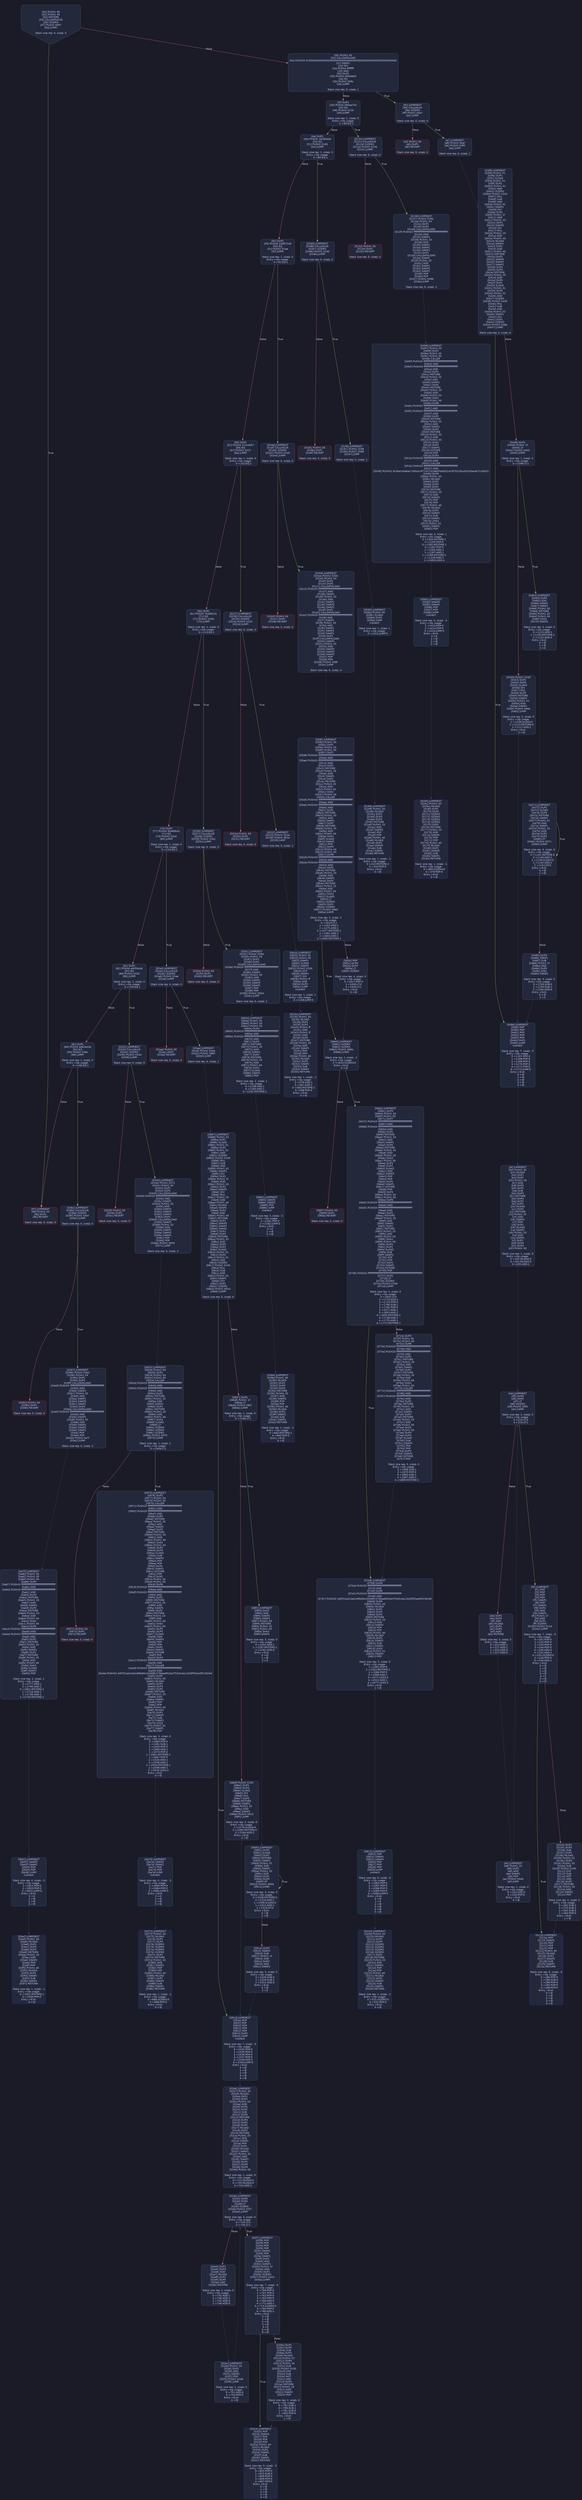 digraph G {
    node [shape=box, style="filled, rounded", color="#565f89", fontcolor="#c0caf5", fontname="Helvetica", fillcolor="#24283b"];
    edge [color="#414868", fontcolor="#c0caf5", fontname="Helvetica"];
    bgcolor="#1a1b26";
    0 [ label = "[00] PUSH1 60
[02] PUSH1 40
[04] MSTORE
[05] CALLDATASIZE
[06] ISZERO
[07] PUSH2 0097
[0a] JUMPI

Stack size req: 0, sizeΔ: 0
" shape = invhouse]
    1 [ label = "[0b] PUSH1 00
[0d] CALLDATALOAD
[0e] PUSH29 0100000000000000000000000000000000000000000000000000000000
[2c] SWAP1
[2d] DIV
[2e] PUSH4 ffffffff
[33] AND
[34] DUP1
[35] PUSH4 06fdde03
[3a] EQ
[3b] PUSH2 009c
[3e] JUMPI

Stack size req: 0, sizeΔ: 1
"]
    2 [ label = "[3f] DUP1
[40] PUSH4 095ea7b3
[45] EQ
[46] PUSH2 012b
[49] JUMPI

Stack size req: 1, sizeΔ: 0
Entry->Op usage:
	0->69:EQ:1
"]
    3 [ label = "[4a] DUP1
[4b] PUSH4 18160ddd
[50] EQ
[51] PUSH2 0185
[54] JUMPI

Stack size req: 1, sizeΔ: 0
Entry->Op usage:
	0->80:EQ:1
"]
    4 [ label = "[55] DUP1
[56] PUSH4 23b872dd
[5b] EQ
[5c] PUSH2 01ae
[5f] JUMPI

Stack size req: 1, sizeΔ: 0
Entry->Op usage:
	0->91:EQ:1
"]
    5 [ label = "[60] DUP1
[61] PUSH4 313ce567
[66] EQ
[67] PUSH2 0227
[6a] JUMPI

Stack size req: 1, sizeΔ: 0
Entry->Op usage:
	0->102:EQ:1
"]
    6 [ label = "[6b] DUP1
[6c] PUSH4 70a08231
[71] EQ
[72] PUSH2 0256
[75] JUMPI

Stack size req: 1, sizeΔ: 0
Entry->Op usage:
	0->113:EQ:1
"]
    7 [ label = "[76] DUP1
[77] PUSH4 95d89b41
[7c] EQ
[7d] PUSH2 02a3
[80] JUMPI

Stack size req: 1, sizeΔ: 0
Entry->Op usage:
	0->124:EQ:1
"]
    8 [ label = "[81] DUP1
[82] PUSH4 a9059cbb
[87] EQ
[88] PUSH2 0332
[8b] JUMPI

Stack size req: 1, sizeΔ: 0
Entry->Op usage:
	0->135:EQ:1
"]
    9 [ label = "[8c] DUP1
[8d] PUSH4 dd62ed3e
[92] EQ
[93] PUSH2 038c
[96] JUMPI

Stack size req: 1, sizeΔ: 0
Entry->Op usage:
	0->146:EQ:1
"]
    10 [ label = "[97] JUMPDEST
[98] PUSH1 00
[9a] DUP1
[9b] REVERT

Stack size req: 0, sizeΔ: 0
" color = "red"]
    11 [ label = "[9c] JUMPDEST
[9d] CALLVALUE
[9e] ISZERO
[9f] PUSH2 00a7
[a2] JUMPI

Stack size req: 0, sizeΔ: 0
"]
    12 [ label = "[a3] PUSH1 00
[a5] DUP1
[a6] REVERT

Stack size req: 0, sizeΔ: 0
" color = "red"]
    13 [ label = "[a7] JUMPDEST
[a8] PUSH2 00af
[ab] PUSH2 03f8
[ae] JUMP

Stack size req: 0, sizeΔ: 1
"]
    14 [ label = "[af] JUMPDEST
[b0] PUSH1 40
[b2] MLOAD
[b3] DUP1
[b4] DUP1
[b5] PUSH1 20
[b7] ADD
[b8] DUP3
[b9] DUP2
[ba] SUB
[bb] DUP3
[bc] MSTORE
[bd] DUP4
[be] DUP2
[bf] DUP2
[c0] MLOAD
[c1] DUP2
[c2] MSTORE
[c3] PUSH1 20
[c5] ADD
[c6] SWAP2
[c7] POP
[c8] DUP1
[c9] MLOAD
[ca] SWAP1
[cb] PUSH1 20
[cd] ADD
[ce] SWAP1
[cf] DUP1
[d0] DUP4
[d1] DUP4
[d2] PUSH1 00

Stack size req: 1, sizeΔ: 9
Entry->Op usage:
	0->192:MLOAD:0
	0->201:MLOAD:0
	0->205:ADD:1
"]
    15 [ label = "[d4] JUMPDEST
[d5] DUP4
[d6] DUP2
[d7] LT
[d8] ISZERO
[d9] PUSH2 00f0
[dc] JUMPI

Stack size req: 4, sizeΔ: 0
Entry->Op usage:
	0->215:LT:0
	3->215:LT:1
"]
    16 [ label = "[dd] DUP1
[de] DUP3
[df] ADD
[e0] MLOAD
[e1] DUP2
[e2] DUP5
[e3] ADD
[e4] MSTORE

Stack size req: 3, sizeΔ: 0
Entry->Op usage:
	0->223:ADD:1
	0->227:ADD:1
	1->223:ADD:0
	2->227:ADD:0
"]
    17 [ label = "[e5] JUMPDEST
[e6] PUSH1 20
[e8] DUP2
[e9] ADD
[ea] SWAP1
[eb] POP
[ec] PUSH2 00d4
[ef] JUMP

Stack size req: 1, sizeΔ: 0
Entry->Op usage:
	0->233:ADD:0
	0->235:POP:0
Entry->Exit:
	0->😵
"]
    18 [ label = "[f0] JUMPDEST
[f1] POP
[f2] POP
[f3] POP
[f4] POP
[f5] SWAP1
[f6] POP
[f7] SWAP1
[f8] DUP2
[f9] ADD
[fa] SWAP1
[fb] PUSH1 1f
[fd] AND
[fe] DUP1
[ff] ISZERO
[0100] PUSH2 011d
[0103] JUMPI

Stack size req: 7, sizeΔ: -5
Entry->Op usage:
	0->241:POP:0
	1->242:POP:0
	2->243:POP:0
	3->244:POP:0
	4->249:ADD:0
	4->253:AND:1
	4->255:ISZERO:0
	5->246:POP:0
	6->249:ADD:1
Entry->Exit:
	0->😵
	1->😵
	2->😵
	3->😵
	4->0
	5->😵
	6->😵
"]
    19 [ label = "[0104] DUP1
[0105] DUP3
[0106] SUB
[0107] DUP1
[0108] MLOAD
[0109] PUSH1 01
[010b] DUP4
[010c] PUSH1 20
[010e] SUB
[010f] PUSH2 0100
[0112] EXP
[0113] SUB
[0114] NOT
[0115] AND
[0116] DUP2
[0117] MSTORE
[0118] PUSH1 20
[011a] ADD
[011b] SWAP2
[011c] POP

Stack size req: 2, sizeΔ: 0
Entry->Op usage:
	0->262:SUB:1
	0->270:SUB:1
	1->262:SUB:0
	1->284:POP:0
Entry->Exit:
	1->😵
"]
    20 [ label = "[011d] JUMPDEST
[011e] POP
[011f] SWAP3
[0120] POP
[0121] POP
[0122] POP
[0123] PUSH1 40
[0125] MLOAD
[0126] DUP1
[0127] SWAP2
[0128] SUB
[0129] SWAP1
[012a] RETURN

Stack size req: 5, sizeΔ: -5
Entry->Op usage:
	0->286:POP:0
	1->296:SUB:0
	2->289:POP:0
	3->290:POP:0
	4->288:POP:0
Entry->Exit:
	0->😵
	1->😵
	2->😵
	3->😵
	4->😵
" color = "darkblue"]
    21 [ label = "[012b] JUMPDEST
[012c] CALLVALUE
[012d] ISZERO
[012e] PUSH2 0136
[0131] JUMPI

Stack size req: 0, sizeΔ: 0
"]
    22 [ label = "[0132] PUSH1 00
[0134] DUP1
[0135] REVERT

Stack size req: 0, sizeΔ: 0
" color = "red"]
    23 [ label = "[0136] JUMPDEST
[0137] PUSH2 016b
[013a] PUSH1 04
[013c] DUP1
[013d] DUP1
[013e] CALLDATALOAD
[013f] PUSH20 ffffffffffffffffffffffffffffffffffffffff
[0154] AND
[0155] SWAP1
[0156] PUSH1 20
[0158] ADD
[0159] SWAP1
[015a] SWAP2
[015b] SWAP1
[015c] DUP1
[015d] CALLDATALOAD
[015e] SWAP1
[015f] PUSH1 20
[0161] ADD
[0162] SWAP1
[0163] SWAP2
[0164] SWAP1
[0165] POP
[0166] POP
[0167] PUSH2 0496
[016a] JUMP

Stack size req: 0, sizeΔ: 3
"]
    24 [ label = "[016b] JUMPDEST
[016c] PUSH1 40
[016e] MLOAD
[016f] DUP1
[0170] DUP3
[0171] ISZERO
[0172] ISZERO
[0173] ISZERO
[0174] ISZERO
[0175] DUP2
[0176] MSTORE
[0177] PUSH1 20
[0179] ADD
[017a] SWAP2
[017b] POP
[017c] POP
[017d] PUSH1 40
[017f] MLOAD
[0180] DUP1
[0181] SWAP2
[0182] SUB
[0183] SWAP1
[0184] RETURN

Stack size req: 1, sizeΔ: -1
Entry->Op usage:
	0->369:ISZERO:0
	0->379:POP:0
Entry->Exit:
	0->😵
" color = "darkblue"]
    25 [ label = "[0185] JUMPDEST
[0186] CALLVALUE
[0187] ISZERO
[0188] PUSH2 0190
[018b] JUMPI

Stack size req: 0, sizeΔ: 0
"]
    26 [ label = "[018c] PUSH1 00
[018e] DUP1
[018f] REVERT

Stack size req: 0, sizeΔ: 0
" color = "red"]
    27 [ label = "[0190] JUMPDEST
[0191] PUSH2 0198
[0194] PUSH2 0589
[0197] JUMP

Stack size req: 0, sizeΔ: 1
"]
    28 [ label = "[0198] JUMPDEST
[0199] PUSH1 40
[019b] MLOAD
[019c] DUP1
[019d] DUP3
[019e] DUP2
[019f] MSTORE
[01a0] PUSH1 20
[01a2] ADD
[01a3] SWAP2
[01a4] POP
[01a5] POP
[01a6] PUSH1 40
[01a8] MLOAD
[01a9] DUP1
[01aa] SWAP2
[01ab] SUB
[01ac] SWAP1
[01ad] RETURN

Stack size req: 1, sizeΔ: -1
Entry->Op usage:
	0->415:MSTORE:1
	0->420:POP:0
Entry->Exit:
	0->😵
" color = "darkblue"]
    29 [ label = "[01ae] JUMPDEST
[01af] CALLVALUE
[01b0] ISZERO
[01b1] PUSH2 01b9
[01b4] JUMPI

Stack size req: 0, sizeΔ: 0
"]
    30 [ label = "[01b5] PUSH1 00
[01b7] DUP1
[01b8] REVERT

Stack size req: 0, sizeΔ: 0
" color = "red"]
    31 [ label = "[01b9] JUMPDEST
[01ba] PUSH2 020d
[01bd] PUSH1 04
[01bf] DUP1
[01c0] DUP1
[01c1] CALLDATALOAD
[01c2] PUSH20 ffffffffffffffffffffffffffffffffffffffff
[01d7] AND
[01d8] SWAP1
[01d9] PUSH1 20
[01db] ADD
[01dc] SWAP1
[01dd] SWAP2
[01de] SWAP1
[01df] DUP1
[01e0] CALLDATALOAD
[01e1] PUSH20 ffffffffffffffffffffffffffffffffffffffff
[01f6] AND
[01f7] SWAP1
[01f8] PUSH1 20
[01fa] ADD
[01fb] SWAP1
[01fc] SWAP2
[01fd] SWAP1
[01fe] DUP1
[01ff] CALLDATALOAD
[0200] SWAP1
[0201] PUSH1 20
[0203] ADD
[0204] SWAP1
[0205] SWAP2
[0206] SWAP1
[0207] POP
[0208] POP
[0209] PUSH2 058f
[020c] JUMP

Stack size req: 0, sizeΔ: 4
"]
    32 [ label = "[020d] JUMPDEST
[020e] PUSH1 40
[0210] MLOAD
[0211] DUP1
[0212] DUP3
[0213] ISZERO
[0214] ISZERO
[0215] ISZERO
[0216] ISZERO
[0217] DUP2
[0218] MSTORE
[0219] PUSH1 20
[021b] ADD
[021c] SWAP2
[021d] POP
[021e] POP
[021f] PUSH1 40
[0221] MLOAD
[0222] DUP1
[0223] SWAP2
[0224] SUB
[0225] SWAP1
[0226] RETURN

Stack size req: 1, sizeΔ: -1
Entry->Op usage:
	0->531:ISZERO:0
	0->541:POP:0
Entry->Exit:
	0->😵
" color = "darkblue"]
    33 [ label = "[0227] JUMPDEST
[0228] CALLVALUE
[0229] ISZERO
[022a] PUSH2 0232
[022d] JUMPI

Stack size req: 0, sizeΔ: 0
"]
    34 [ label = "[022e] PUSH1 00
[0230] DUP1
[0231] REVERT

Stack size req: 0, sizeΔ: 0
" color = "red"]
    35 [ label = "[0232] JUMPDEST
[0233] PUSH2 023a
[0236] PUSH2 082a
[0239] JUMP

Stack size req: 0, sizeΔ: 1
"]
    36 [ label = "[023a] JUMPDEST
[023b] PUSH1 40
[023d] MLOAD
[023e] DUP1
[023f] DUP3
[0240] PUSH1 ff
[0242] AND
[0243] PUSH1 ff
[0245] AND
[0246] DUP2
[0247] MSTORE
[0248] PUSH1 20
[024a] ADD
[024b] SWAP2
[024c] POP
[024d] POP
[024e] PUSH1 40
[0250] MLOAD
[0251] DUP1
[0252] SWAP2
[0253] SUB
[0254] SWAP1
[0255] RETURN

Stack size req: 1, sizeΔ: -1
Entry->Op usage:
	0->578:AND:1
	0->581:AND:1
	0->583:MSTORE:1
	0->588:POP:0
Entry->Exit:
	0->😵
" color = "darkblue"]
    37 [ label = "[0256] JUMPDEST
[0257] CALLVALUE
[0258] ISZERO
[0259] PUSH2 0261
[025c] JUMPI

Stack size req: 0, sizeΔ: 0
"]
    38 [ label = "[025d] PUSH1 00
[025f] DUP1
[0260] REVERT

Stack size req: 0, sizeΔ: 0
" color = "red"]
    39 [ label = "[0261] JUMPDEST
[0262] PUSH2 028d
[0265] PUSH1 04
[0267] DUP1
[0268] DUP1
[0269] CALLDATALOAD
[026a] PUSH20 ffffffffffffffffffffffffffffffffffffffff
[027f] AND
[0280] SWAP1
[0281] PUSH1 20
[0283] ADD
[0284] SWAP1
[0285] SWAP2
[0286] SWAP1
[0287] POP
[0288] POP
[0289] PUSH2 083d
[028c] JUMP

Stack size req: 0, sizeΔ: 2
"]
    40 [ label = "[028d] JUMPDEST
[028e] PUSH1 40
[0290] MLOAD
[0291] DUP1
[0292] DUP3
[0293] DUP2
[0294] MSTORE
[0295] PUSH1 20
[0297] ADD
[0298] SWAP2
[0299] POP
[029a] POP
[029b] PUSH1 40
[029d] MLOAD
[029e] DUP1
[029f] SWAP2
[02a0] SUB
[02a1] SWAP1
[02a2] RETURN

Stack size req: 1, sizeΔ: -1
Entry->Op usage:
	0->660:MSTORE:1
	0->665:POP:0
Entry->Exit:
	0->😵
" color = "darkblue"]
    41 [ label = "[02a3] JUMPDEST
[02a4] CALLVALUE
[02a5] ISZERO
[02a6] PUSH2 02ae
[02a9] JUMPI

Stack size req: 0, sizeΔ: 0
"]
    42 [ label = "[02aa] PUSH1 00
[02ac] DUP1
[02ad] REVERT

Stack size req: 0, sizeΔ: 0
" color = "red"]
    43 [ label = "[02ae] JUMPDEST
[02af] PUSH2 02b6
[02b2] PUSH2 0887
[02b5] JUMP

Stack size req: 0, sizeΔ: 1
"]
    44 [ label = "[02b6] JUMPDEST
[02b7] PUSH1 40
[02b9] MLOAD
[02ba] DUP1
[02bb] DUP1
[02bc] PUSH1 20
[02be] ADD
[02bf] DUP3
[02c0] DUP2
[02c1] SUB
[02c2] DUP3
[02c3] MSTORE
[02c4] DUP4
[02c5] DUP2
[02c6] DUP2
[02c7] MLOAD
[02c8] DUP2
[02c9] MSTORE
[02ca] PUSH1 20
[02cc] ADD
[02cd] SWAP2
[02ce] POP
[02cf] DUP1
[02d0] MLOAD
[02d1] SWAP1
[02d2] PUSH1 20
[02d4] ADD
[02d5] SWAP1
[02d6] DUP1
[02d7] DUP4
[02d8] DUP4
[02d9] PUSH1 00

Stack size req: 1, sizeΔ: 9
Entry->Op usage:
	0->711:MLOAD:0
	0->720:MLOAD:0
	0->724:ADD:1
"]
    45 [ label = "[02db] JUMPDEST
[02dc] DUP4
[02dd] DUP2
[02de] LT
[02df] ISZERO
[02e0] PUSH2 02f7
[02e3] JUMPI

Stack size req: 4, sizeΔ: 0
Entry->Op usage:
	0->734:LT:0
	3->734:LT:1
"]
    46 [ label = "[02e4] DUP1
[02e5] DUP3
[02e6] ADD
[02e7] MLOAD
[02e8] DUP2
[02e9] DUP5
[02ea] ADD
[02eb] MSTORE

Stack size req: 3, sizeΔ: 0
Entry->Op usage:
	0->742:ADD:1
	0->746:ADD:1
	1->742:ADD:0
	2->746:ADD:0
"]
    47 [ label = "[02ec] JUMPDEST
[02ed] PUSH1 20
[02ef] DUP2
[02f0] ADD
[02f1] SWAP1
[02f2] POP
[02f3] PUSH2 02db
[02f6] JUMP

Stack size req: 1, sizeΔ: 0
Entry->Op usage:
	0->752:ADD:0
	0->754:POP:0
Entry->Exit:
	0->😵
"]
    48 [ label = "[02f7] JUMPDEST
[02f8] POP
[02f9] POP
[02fa] POP
[02fb] POP
[02fc] SWAP1
[02fd] POP
[02fe] SWAP1
[02ff] DUP2
[0300] ADD
[0301] SWAP1
[0302] PUSH1 1f
[0304] AND
[0305] DUP1
[0306] ISZERO
[0307] PUSH2 0324
[030a] JUMPI

Stack size req: 7, sizeΔ: -5
Entry->Op usage:
	0->760:POP:0
	1->761:POP:0
	2->762:POP:0
	3->763:POP:0
	4->768:ADD:0
	4->772:AND:1
	4->774:ISZERO:0
	5->765:POP:0
	6->768:ADD:1
Entry->Exit:
	0->😵
	1->😵
	2->😵
	3->😵
	4->0
	5->😵
	6->😵
"]
    49 [ label = "[030b] DUP1
[030c] DUP3
[030d] SUB
[030e] DUP1
[030f] MLOAD
[0310] PUSH1 01
[0312] DUP4
[0313] PUSH1 20
[0315] SUB
[0316] PUSH2 0100
[0319] EXP
[031a] SUB
[031b] NOT
[031c] AND
[031d] DUP2
[031e] MSTORE
[031f] PUSH1 20
[0321] ADD
[0322] SWAP2
[0323] POP

Stack size req: 2, sizeΔ: 0
Entry->Op usage:
	0->781:SUB:1
	0->789:SUB:1
	1->781:SUB:0
	1->803:POP:0
Entry->Exit:
	1->😵
"]
    50 [ label = "[0324] JUMPDEST
[0325] POP
[0326] SWAP3
[0327] POP
[0328] POP
[0329] POP
[032a] PUSH1 40
[032c] MLOAD
[032d] DUP1
[032e] SWAP2
[032f] SUB
[0330] SWAP1
[0331] RETURN

Stack size req: 5, sizeΔ: -5
Entry->Op usage:
	0->805:POP:0
	1->815:SUB:0
	2->808:POP:0
	3->809:POP:0
	4->807:POP:0
Entry->Exit:
	0->😵
	1->😵
	2->😵
	3->😵
	4->😵
" color = "darkblue"]
    51 [ label = "[0332] JUMPDEST
[0333] CALLVALUE
[0334] ISZERO
[0335] PUSH2 033d
[0338] JUMPI

Stack size req: 0, sizeΔ: 0
"]
    52 [ label = "[0339] PUSH1 00
[033b] DUP1
[033c] REVERT

Stack size req: 0, sizeΔ: 0
" color = "red"]
    53 [ label = "[033d] JUMPDEST
[033e] PUSH2 0372
[0341] PUSH1 04
[0343] DUP1
[0344] DUP1
[0345] CALLDATALOAD
[0346] PUSH20 ffffffffffffffffffffffffffffffffffffffff
[035b] AND
[035c] SWAP1
[035d] PUSH1 20
[035f] ADD
[0360] SWAP1
[0361] SWAP2
[0362] SWAP1
[0363] DUP1
[0364] CALLDATALOAD
[0365] SWAP1
[0366] PUSH1 20
[0368] ADD
[0369] SWAP1
[036a] SWAP2
[036b] SWAP1
[036c] POP
[036d] POP
[036e] PUSH2 0925
[0371] JUMP

Stack size req: 0, sizeΔ: 3
"]
    54 [ label = "[0372] JUMPDEST
[0373] PUSH1 40
[0375] MLOAD
[0376] DUP1
[0377] DUP3
[0378] ISZERO
[0379] ISZERO
[037a] ISZERO
[037b] ISZERO
[037c] DUP2
[037d] MSTORE
[037e] PUSH1 20
[0380] ADD
[0381] SWAP2
[0382] POP
[0383] POP
[0384] PUSH1 40
[0386] MLOAD
[0387] DUP1
[0388] SWAP2
[0389] SUB
[038a] SWAP1
[038b] RETURN

Stack size req: 1, sizeΔ: -1
Entry->Op usage:
	0->888:ISZERO:0
	0->898:POP:0
Entry->Exit:
	0->😵
" color = "darkblue"]
    55 [ label = "[038c] JUMPDEST
[038d] CALLVALUE
[038e] ISZERO
[038f] PUSH2 0397
[0392] JUMPI

Stack size req: 0, sizeΔ: 0
"]
    56 [ label = "[0393] PUSH1 00
[0395] DUP1
[0396] REVERT

Stack size req: 0, sizeΔ: 0
" color = "red"]
    57 [ label = "[0397] JUMPDEST
[0398] PUSH2 03e2
[039b] PUSH1 04
[039d] DUP1
[039e] DUP1
[039f] CALLDATALOAD
[03a0] PUSH20 ffffffffffffffffffffffffffffffffffffffff
[03b5] AND
[03b6] SWAP1
[03b7] PUSH1 20
[03b9] ADD
[03ba] SWAP1
[03bb] SWAP2
[03bc] SWAP1
[03bd] DUP1
[03be] CALLDATALOAD
[03bf] PUSH20 ffffffffffffffffffffffffffffffffffffffff
[03d4] AND
[03d5] SWAP1
[03d6] PUSH1 20
[03d8] ADD
[03d9] SWAP1
[03da] SWAP2
[03db] SWAP1
[03dc] POP
[03dd] POP
[03de] PUSH2 0a7f
[03e1] JUMP

Stack size req: 0, sizeΔ: 3
"]
    58 [ label = "[03e2] JUMPDEST
[03e3] PUSH1 40
[03e5] MLOAD
[03e6] DUP1
[03e7] DUP3
[03e8] DUP2
[03e9] MSTORE
[03ea] PUSH1 20
[03ec] ADD
[03ed] SWAP2
[03ee] POP
[03ef] POP
[03f0] PUSH1 40
[03f2] MLOAD
[03f3] DUP1
[03f4] SWAP2
[03f5] SUB
[03f6] SWAP1
[03f7] RETURN

Stack size req: 1, sizeΔ: -1
Entry->Op usage:
	0->1001:MSTORE:1
	0->1006:POP:0
Entry->Exit:
	0->😵
" color = "darkblue"]
    59 [ label = "[03f8] JUMPDEST
[03f9] PUSH1 01
[03fb] DUP1
[03fc] SLOAD
[03fd] PUSH1 01
[03ff] DUP2
[0400] PUSH1 01
[0402] AND
[0403] ISZERO
[0404] PUSH2 0100
[0407] MUL
[0408] SUB
[0409] AND
[040a] PUSH1 02
[040c] SWAP1
[040d] DIV
[040e] DUP1
[040f] PUSH1 1f
[0411] ADD
[0412] PUSH1 20
[0414] DUP1
[0415] SWAP2
[0416] DIV
[0417] MUL
[0418] PUSH1 20
[041a] ADD
[041b] PUSH1 40
[041d] MLOAD
[041e] SWAP1
[041f] DUP2
[0420] ADD
[0421] PUSH1 40
[0423] MSTORE
[0424] DUP1
[0425] SWAP3
[0426] SWAP2
[0427] SWAP1
[0428] DUP2
[0429] DUP2
[042a] MSTORE
[042b] PUSH1 20
[042d] ADD
[042e] DUP3
[042f] DUP1
[0430] SLOAD
[0431] PUSH1 01
[0433] DUP2
[0434] PUSH1 01
[0436] AND
[0437] ISZERO
[0438] PUSH2 0100
[043b] MUL
[043c] SUB
[043d] AND
[043e] PUSH1 02
[0440] SWAP1
[0441] DIV
[0442] DUP1
[0443] ISZERO
[0444] PUSH2 048e
[0447] JUMPI

Stack size req: 0, sizeΔ: 6
"]
    60 [ label = "[0448] DUP1
[0449] PUSH1 1f
[044b] LT
[044c] PUSH2 0463
[044f] JUMPI

Stack size req: 1, sizeΔ: 0
Entry->Op usage:
	0->1099:LT:1
"]
    61 [ label = "[0450] PUSH2 0100
[0453] DUP1
[0454] DUP4
[0455] SLOAD
[0456] DIV
[0457] MUL
[0458] DUP4
[0459] MSTORE
[045a] SWAP2
[045b] PUSH1 20
[045d] ADD
[045e] SWAP2
[045f] PUSH2 048e
[0462] JUMP

Stack size req: 3, sizeΔ: 0
Entry->Op usage:
	1->1109:SLOAD:0
	2->1113:MSTORE:0
	2->1117:ADD:1
Entry->Exit:
	2->😵
"]
    62 [ label = "[0463] JUMPDEST
[0464] DUP3
[0465] ADD
[0466] SWAP2
[0467] SWAP1
[0468] PUSH1 00
[046a] MSTORE
[046b] PUSH1 20
[046d] PUSH1 00
[046f] SHA3
[0470] SWAP1

Stack size req: 3, sizeΔ: 0
Entry->Op usage:
	0->1125:ADD:1
	1->1130:MSTORE:1
	2->1125:ADD:0
Entry->Exit:
	0->😵
	1->😵
	2->0
"]
    63 [ label = "[0471] JUMPDEST
[0472] DUP2
[0473] SLOAD
[0474] DUP2
[0475] MSTORE
[0476] SWAP1
[0477] PUSH1 01
[0479] ADD
[047a] SWAP1
[047b] PUSH1 20
[047d] ADD
[047e] DUP1
[047f] DUP4
[0480] GT
[0481] PUSH2 0471
[0484] JUMPI

Stack size req: 3, sizeΔ: 0
Entry->Op usage:
	0->1141:MSTORE:0
	0->1149:ADD:1
	1->1139:SLOAD:0
	1->1145:ADD:1
	2->1152:GT:0
Entry->Exit:
	0->😵
	1->😵
"]
    64 [ label = "[0485] DUP3
[0486] SWAP1
[0487] SUB
[0488] PUSH1 1f
[048a] AND
[048b] DUP3
[048c] ADD
[048d] SWAP2

Stack size req: 3, sizeΔ: 0
Entry->Op usage:
	0->1159:SUB:0
	2->1159:SUB:1
	2->1164:ADD:0
Entry->Exit:
	0->😵
	2->0
"]
    65 [ label = "[048e] JUMPDEST
[048f] POP
[0490] POP
[0491] POP
[0492] POP
[0493] POP
[0494] DUP2
[0495] JUMP
Indirect!

Stack size req: 7, sizeΔ: -5
Entry->Op usage:
	0->1167:POP:0
	1->1168:POP:0
	2->1169:POP:0
	3->1170:POP:0
	4->1171:POP:0
	6->1173:JUMP:0
Entry->Exit:
	0->😵
	1->😵
	2->😵
	3->😵
	4->😵
" color = "teal"]
    66 [ label = "[0496] JUMPDEST
[0497] PUSH1 00
[0499] DUP2
[049a] PUSH1 05
[049c] PUSH1 00
[049e] CALLER
[049f] PUSH20 ffffffffffffffffffffffffffffffffffffffff
[04b4] AND
[04b5] PUSH20 ffffffffffffffffffffffffffffffffffffffff
[04ca] AND
[04cb] DUP2
[04cc] MSTORE
[04cd] PUSH1 20
[04cf] ADD
[04d0] SWAP1
[04d1] DUP2
[04d2] MSTORE
[04d3] PUSH1 20
[04d5] ADD
[04d6] PUSH1 00
[04d8] SHA3
[04d9] PUSH1 00
[04db] DUP6
[04dc] PUSH20 ffffffffffffffffffffffffffffffffffffffff
[04f1] AND
[04f2] PUSH20 ffffffffffffffffffffffffffffffffffffffff
[0507] AND
[0508] DUP2
[0509] MSTORE
[050a] PUSH1 20
[050c] ADD
[050d] SWAP1
[050e] DUP2
[050f] MSTORE
[0510] PUSH1 20
[0512] ADD
[0513] PUSH1 00
[0515] SHA3
[0516] DUP2
[0517] SWAP1
[0518] SSTORE
[0519] POP
[051a] DUP3
[051b] PUSH20 ffffffffffffffffffffffffffffffffffffffff
[0530] AND
[0531] CALLER
[0532] PUSH20 ffffffffffffffffffffffffffffffffffffffff
[0547] AND
[0548] PUSH32 8c5be1e5ebec7d5bd14f71427d1e84f3dd0314c0f7b2291e5b200ac8c7c3b925
[0569] DUP5
[056a] PUSH1 40
[056c] MLOAD
[056d] DUP1
[056e] DUP3
[056f] DUP2
[0570] MSTORE
[0571] PUSH1 20
[0573] ADD
[0574] SWAP2
[0575] POP
[0576] POP
[0577] PUSH1 40
[0579] MLOAD
[057a] DUP1
[057b] SWAP2
[057c] SUB
[057d] SWAP1
[057e] LOG3
[057f] PUSH1 01
[0581] SWAP1
[0582] POP

Stack size req: 2, sizeΔ: 1
Entry->Op usage:
	0->1304:SSTORE:1
	0->1305:POP:0
	0->1392:MSTORE:1
	0->1397:POP:0
	1->1265:AND:1
	1->1287:AND:1
	1->1289:MSTORE:1
	1->1328:AND:1
	1->1406:LOG3:4
"]
    67 [ label = "[0583] JUMPDEST
[0584] SWAP3
[0585] SWAP2
[0586] POP
[0587] POP
[0588] JUMP
Indirect!

Stack size req: 4, sizeΔ: -3
Entry->Op usage:
	1->1415:POP:0
	2->1414:POP:0
	3->1416:JUMP:0
Entry->Exit:
	0->0
	1->😵
	2->😵
	3->😵
" color = "teal"]
    68 [ label = "[0589] JUMPDEST
[058a] PUSH1 00
[058c] SLOAD
[058d] DUP2
[058e] JUMP
Indirect!

Stack size req: 1, sizeΔ: 1
Entry->Op usage:
	0->1422:JUMP:0
" color = "teal"]
    69 [ label = "[058f] JUMPDEST
[0590] PUSH1 00
[0592] DUP1
[0593] PUSH1 05
[0595] PUSH1 00
[0597] DUP7
[0598] PUSH20 ffffffffffffffffffffffffffffffffffffffff
[05ad] AND
[05ae] PUSH20 ffffffffffffffffffffffffffffffffffffffff
[05c3] AND
[05c4] DUP2
[05c5] MSTORE
[05c6] PUSH1 20
[05c8] ADD
[05c9] SWAP1
[05ca] DUP2
[05cb] MSTORE
[05cc] PUSH1 20
[05ce] ADD
[05cf] PUSH1 00
[05d1] SHA3
[05d2] PUSH1 00
[05d4] CALLER
[05d5] PUSH20 ffffffffffffffffffffffffffffffffffffffff
[05ea] AND
[05eb] PUSH20 ffffffffffffffffffffffffffffffffffffffff
[0600] AND
[0601] DUP2
[0602] MSTORE
[0603] PUSH1 20
[0605] ADD
[0606] SWAP1
[0607] DUP2
[0608] MSTORE
[0609] PUSH1 20
[060b] ADD
[060c] PUSH1 00
[060e] SHA3
[060f] SLOAD
[0610] SWAP1
[0611] POP
[0612] DUP3
[0613] PUSH1 04
[0615] PUSH1 00
[0617] DUP8
[0618] PUSH20 ffffffffffffffffffffffffffffffffffffffff
[062d] AND
[062e] PUSH20 ffffffffffffffffffffffffffffffffffffffff
[0643] AND
[0644] DUP2
[0645] MSTORE
[0646] PUSH1 20
[0648] ADD
[0649] SWAP1
[064a] DUP2
[064b] MSTORE
[064c] PUSH1 20
[064e] ADD
[064f] PUSH1 00
[0651] SHA3
[0652] SLOAD
[0653] LT
[0654] ISZERO
[0655] DUP1
[0656] ISZERO
[0657] PUSH2 0660
[065a] JUMPI

Stack size req: 3, sizeΔ: 3
Entry->Op usage:
	0->1619:LT:1
	2->1453:AND:1
	2->1475:AND:1
	2->1477:MSTORE:1
	2->1581:AND:1
	2->1603:AND:1
	2->1605:MSTORE:1
"]
    70 [ label = "[065b] POP
[065c] DUP3
[065d] DUP2
[065e] LT
[065f] ISZERO

Stack size req: 4, sizeΔ: 0
Entry->Op usage:
	0->1627:POP:0
	1->1630:LT:0
	3->1630:LT:1
Entry->Exit:
	0->😵
"]
    71 [ label = "[0660] JUMPDEST
[0661] ISZERO
[0662] ISZERO
[0663] PUSH2 066b
[0666] JUMPI

Stack size req: 1, sizeΔ: -1
Entry->Op usage:
	0->1633:ISZERO:0
Entry->Exit:
	0->😵
"]
    72 [ label = "[0667] PUSH1 00
[0669] DUP1
[066a] REVERT

Stack size req: 0, sizeΔ: 0
" color = "red"]
    73 [ label = "[066b] JUMPDEST
[066c] DUP3
[066d] PUSH1 04
[066f] PUSH1 00
[0671] DUP7
[0672] PUSH20 ffffffffffffffffffffffffffffffffffffffff
[0687] AND
[0688] PUSH20 ffffffffffffffffffffffffffffffffffffffff
[069d] AND
[069e] DUP2
[069f] MSTORE
[06a0] PUSH1 20
[06a2] ADD
[06a3] SWAP1
[06a4] DUP2
[06a5] MSTORE
[06a6] PUSH1 20
[06a8] ADD
[06a9] PUSH1 00
[06ab] SHA3
[06ac] PUSH1 00
[06ae] DUP3
[06af] DUP3
[06b0] SLOAD
[06b1] ADD
[06b2] SWAP3
[06b3] POP
[06b4] POP
[06b5] DUP2
[06b6] SWAP1
[06b7] SSTORE
[06b8] POP
[06b9] DUP3
[06ba] PUSH1 04
[06bc] PUSH1 00
[06be] DUP8
[06bf] PUSH20 ffffffffffffffffffffffffffffffffffffffff
[06d4] AND
[06d5] PUSH20 ffffffffffffffffffffffffffffffffffffffff
[06ea] AND
[06eb] DUP2
[06ec] MSTORE
[06ed] PUSH1 20
[06ef] ADD
[06f0] SWAP1
[06f1] DUP2
[06f2] MSTORE
[06f3] PUSH1 20
[06f5] ADD
[06f6] PUSH1 00
[06f8] SHA3
[06f9] PUSH1 00
[06fb] DUP3
[06fc] DUP3
[06fd] SLOAD
[06fe] SUB
[06ff] SWAP3
[0700] POP
[0701] POP
[0702] DUP2
[0703] SWAP1
[0704] SSTORE
[0705] POP
[0706] PUSH32 ffffffffffffffffffffffffffffffffffffffffffffffffffffffffffffffff
[0727] DUP2
[0728] LT
[0729] ISZERO
[072a] PUSH2 07b8
[072d] JUMPI

Stack size req: 5, sizeΔ: 0
Entry->Op usage:
	0->1832:LT:0
	2->1713:ADD:1
	2->1715:POP:0
	2->1790:SUB:1
	2->1792:POP:0
	3->1671:AND:1
	3->1693:AND:1
	3->1695:MSTORE:1
	4->1748:AND:1
	4->1770:AND:1
	4->1772:MSTORE:1
"]
    74 [ label = "[072e] DUP3
[072f] PUSH1 05
[0731] PUSH1 00
[0733] DUP8
[0734] PUSH20 ffffffffffffffffffffffffffffffffffffffff
[0749] AND
[074a] PUSH20 ffffffffffffffffffffffffffffffffffffffff
[075f] AND
[0760] DUP2
[0761] MSTORE
[0762] PUSH1 20
[0764] ADD
[0765] SWAP1
[0766] DUP2
[0767] MSTORE
[0768] PUSH1 20
[076a] ADD
[076b] PUSH1 00
[076d] SHA3
[076e] PUSH1 00
[0770] CALLER
[0771] PUSH20 ffffffffffffffffffffffffffffffffffffffff
[0786] AND
[0787] PUSH20 ffffffffffffffffffffffffffffffffffffffff
[079c] AND
[079d] DUP2
[079e] MSTORE
[079f] PUSH1 20
[07a1] ADD
[07a2] SWAP1
[07a3] DUP2
[07a4] MSTORE
[07a5] PUSH1 20
[07a7] ADD
[07a8] PUSH1 00
[07aa] SHA3
[07ab] PUSH1 00
[07ad] DUP3
[07ae] DUP3
[07af] SLOAD
[07b0] SUB
[07b1] SWAP3
[07b2] POP
[07b3] POP
[07b4] DUP2
[07b5] SWAP1
[07b6] SSTORE
[07b7] POP

Stack size req: 5, sizeΔ: 0
Entry->Op usage:
	2->1968:SUB:1
	2->1970:POP:0
	4->1865:AND:1
	4->1887:AND:1
	4->1889:MSTORE:1
"]
    75 [ label = "[07b8] JUMPDEST
[07b9] DUP4
[07ba] PUSH20 ffffffffffffffffffffffffffffffffffffffff
[07cf] AND
[07d0] DUP6
[07d1] PUSH20 ffffffffffffffffffffffffffffffffffffffff
[07e6] AND
[07e7] PUSH32 ddf252ad1be2c89b69c2b068fc378daa952ba7f163c4a11628f55a4df523b3ef
[0808] DUP6
[0809] PUSH1 40
[080b] MLOAD
[080c] DUP1
[080d] DUP3
[080e] DUP2
[080f] MSTORE
[0810] PUSH1 20
[0812] ADD
[0813] SWAP2
[0814] POP
[0815] POP
[0816] PUSH1 40
[0818] MLOAD
[0819] DUP1
[081a] SWAP2
[081b] SUB
[081c] SWAP1
[081d] LOG3
[081e] PUSH1 01
[0820] SWAP2
[0821] POP

Stack size req: 5, sizeΔ: 0
Entry->Op usage:
	1->2081:POP:0
	2->2063:MSTORE:1
	2->2068:POP:0
	3->1999:AND:1
	3->2077:LOG3:4
	4->2022:AND:1
	4->2077:LOG3:3
Entry->Exit:
	1->😵
"]
    76 [ label = "[0822] JUMPDEST
[0823] POP
[0824] SWAP4
[0825] SWAP3
[0826] POP
[0827] POP
[0828] POP
[0829] JUMP
Indirect!

Stack size req: 6, sizeΔ: -5
Entry->Op usage:
	0->2083:POP:0
	2->2087:POP:0
	3->2088:POP:0
	4->2086:POP:0
	5->2089:JUMP:0
Entry->Exit:
	0->😵
	1->0
	2->😵
	3->😵
	4->😵
	5->😵
" color = "teal"]
    77 [ label = "[082a] JUMPDEST
[082b] PUSH1 02
[082d] PUSH1 00
[082f] SWAP1
[0830] SLOAD
[0831] SWAP1
[0832] PUSH2 0100
[0835] EXP
[0836] SWAP1
[0837] DIV
[0838] PUSH1 ff
[083a] AND
[083b] DUP2
[083c] JUMP
Indirect!

Stack size req: 1, sizeΔ: 1
Entry->Op usage:
	0->2108:JUMP:0
" color = "teal"]
    78 [ label = "[083d] JUMPDEST
[083e] PUSH1 00
[0840] PUSH1 04
[0842] PUSH1 00
[0844] DUP4
[0845] PUSH20 ffffffffffffffffffffffffffffffffffffffff
[085a] AND
[085b] PUSH20 ffffffffffffffffffffffffffffffffffffffff
[0870] AND
[0871] DUP2
[0872] MSTORE
[0873] PUSH1 20
[0875] ADD
[0876] SWAP1
[0877] DUP2
[0878] MSTORE
[0879] PUSH1 20
[087b] ADD
[087c] PUSH1 00
[087e] SHA3
[087f] SLOAD
[0880] SWAP1
[0881] POP

Stack size req: 1, sizeΔ: 1
Entry->Op usage:
	0->2138:AND:1
	0->2160:AND:1
	0->2162:MSTORE:1
"]
    79 [ label = "[0882] JUMPDEST
[0883] SWAP2
[0884] SWAP1
[0885] POP
[0886] JUMP
Indirect!

Stack size req: 3, sizeΔ: -2
Entry->Op usage:
	1->2181:POP:0
	2->2182:JUMP:0
Entry->Exit:
	0->0
	1->😵
	2->😵
" color = "teal"]
    80 [ label = "[0887] JUMPDEST
[0888] PUSH1 03
[088a] DUP1
[088b] SLOAD
[088c] PUSH1 01
[088e] DUP2
[088f] PUSH1 01
[0891] AND
[0892] ISZERO
[0893] PUSH2 0100
[0896] MUL
[0897] SUB
[0898] AND
[0899] PUSH1 02
[089b] SWAP1
[089c] DIV
[089d] DUP1
[089e] PUSH1 1f
[08a0] ADD
[08a1] PUSH1 20
[08a3] DUP1
[08a4] SWAP2
[08a5] DIV
[08a6] MUL
[08a7] PUSH1 20
[08a9] ADD
[08aa] PUSH1 40
[08ac] MLOAD
[08ad] SWAP1
[08ae] DUP2
[08af] ADD
[08b0] PUSH1 40
[08b2] MSTORE
[08b3] DUP1
[08b4] SWAP3
[08b5] SWAP2
[08b6] SWAP1
[08b7] DUP2
[08b8] DUP2
[08b9] MSTORE
[08ba] PUSH1 20
[08bc] ADD
[08bd] DUP3
[08be] DUP1
[08bf] SLOAD
[08c0] PUSH1 01
[08c2] DUP2
[08c3] PUSH1 01
[08c5] AND
[08c6] ISZERO
[08c7] PUSH2 0100
[08ca] MUL
[08cb] SUB
[08cc] AND
[08cd] PUSH1 02
[08cf] SWAP1
[08d0] DIV
[08d1] DUP1
[08d2] ISZERO
[08d3] PUSH2 091d
[08d6] JUMPI

Stack size req: 0, sizeΔ: 6
"]
    81 [ label = "[08d7] DUP1
[08d8] PUSH1 1f
[08da] LT
[08db] PUSH2 08f2
[08de] JUMPI

Stack size req: 1, sizeΔ: 0
Entry->Op usage:
	0->2266:LT:1
"]
    82 [ label = "[08df] PUSH2 0100
[08e2] DUP1
[08e3] DUP4
[08e4] SLOAD
[08e5] DIV
[08e6] MUL
[08e7] DUP4
[08e8] MSTORE
[08e9] SWAP2
[08ea] PUSH1 20
[08ec] ADD
[08ed] SWAP2
[08ee] PUSH2 091d
[08f1] JUMP

Stack size req: 3, sizeΔ: 0
Entry->Op usage:
	1->2276:SLOAD:0
	2->2280:MSTORE:0
	2->2284:ADD:1
Entry->Exit:
	2->😵
"]
    83 [ label = "[08f2] JUMPDEST
[08f3] DUP3
[08f4] ADD
[08f5] SWAP2
[08f6] SWAP1
[08f7] PUSH1 00
[08f9] MSTORE
[08fa] PUSH1 20
[08fc] PUSH1 00
[08fe] SHA3
[08ff] SWAP1

Stack size req: 3, sizeΔ: 0
Entry->Op usage:
	0->2292:ADD:1
	1->2297:MSTORE:1
	2->2292:ADD:0
Entry->Exit:
	0->😵
	1->😵
	2->0
"]
    84 [ label = "[0900] JUMPDEST
[0901] DUP2
[0902] SLOAD
[0903] DUP2
[0904] MSTORE
[0905] SWAP1
[0906] PUSH1 01
[0908] ADD
[0909] SWAP1
[090a] PUSH1 20
[090c] ADD
[090d] DUP1
[090e] DUP4
[090f] GT
[0910] PUSH2 0900
[0913] JUMPI

Stack size req: 3, sizeΔ: 0
Entry->Op usage:
	0->2308:MSTORE:0
	0->2316:ADD:1
	1->2306:SLOAD:0
	1->2312:ADD:1
	2->2319:GT:0
Entry->Exit:
	0->😵
	1->😵
"]
    85 [ label = "[0914] DUP3
[0915] SWAP1
[0916] SUB
[0917] PUSH1 1f
[0919] AND
[091a] DUP3
[091b] ADD
[091c] SWAP2

Stack size req: 3, sizeΔ: 0
Entry->Op usage:
	0->2326:SUB:0
	2->2326:SUB:1
	2->2331:ADD:0
Entry->Exit:
	0->😵
	2->0
"]
    86 [ label = "[091d] JUMPDEST
[091e] POP
[091f] POP
[0920] POP
[0921] POP
[0922] POP
[0923] DUP2
[0924] JUMP
Indirect!

Stack size req: 7, sizeΔ: -5
Entry->Op usage:
	0->2334:POP:0
	1->2335:POP:0
	2->2336:POP:0
	3->2337:POP:0
	4->2338:POP:0
	6->2340:JUMP:0
Entry->Exit:
	0->😵
	1->😵
	2->😵
	3->😵
	4->😵
" color = "teal"]
    87 [ label = "[0925] JUMPDEST
[0926] PUSH1 00
[0928] DUP2
[0929] PUSH1 04
[092b] PUSH1 00
[092d] CALLER
[092e] PUSH20 ffffffffffffffffffffffffffffffffffffffff
[0943] AND
[0944] PUSH20 ffffffffffffffffffffffffffffffffffffffff
[0959] AND
[095a] DUP2
[095b] MSTORE
[095c] PUSH1 20
[095e] ADD
[095f] SWAP1
[0960] DUP2
[0961] MSTORE
[0962] PUSH1 20
[0964] ADD
[0965] PUSH1 00
[0967] SHA3
[0968] SLOAD
[0969] LT
[096a] ISZERO
[096b] ISZERO
[096c] ISZERO
[096d] PUSH2 0975
[0970] JUMPI

Stack size req: 1, sizeΔ: 1
Entry->Op usage:
	0->2409:LT:1
"]
    88 [ label = "[0971] PUSH1 00
[0973] DUP1
[0974] REVERT

Stack size req: 0, sizeΔ: 0
" color = "red"]
    89 [ label = "[0975] JUMPDEST
[0976] DUP2
[0977] PUSH1 04
[0979] PUSH1 00
[097b] CALLER
[097c] PUSH20 ffffffffffffffffffffffffffffffffffffffff
[0991] AND
[0992] PUSH20 ffffffffffffffffffffffffffffffffffffffff
[09a7] AND
[09a8] DUP2
[09a9] MSTORE
[09aa] PUSH1 20
[09ac] ADD
[09ad] SWAP1
[09ae] DUP2
[09af] MSTORE
[09b0] PUSH1 20
[09b2] ADD
[09b3] PUSH1 00
[09b5] SHA3
[09b6] PUSH1 00
[09b8] DUP3
[09b9] DUP3
[09ba] SLOAD
[09bb] SUB
[09bc] SWAP3
[09bd] POP
[09be] POP
[09bf] DUP2
[09c0] SWAP1
[09c1] SSTORE
[09c2] POP
[09c3] DUP2
[09c4] PUSH1 04
[09c6] PUSH1 00
[09c8] DUP6
[09c9] PUSH20 ffffffffffffffffffffffffffffffffffffffff
[09de] AND
[09df] PUSH20 ffffffffffffffffffffffffffffffffffffffff
[09f4] AND
[09f5] DUP2
[09f6] MSTORE
[09f7] PUSH1 20
[09f9] ADD
[09fa] SWAP1
[09fb] DUP2
[09fc] MSTORE
[09fd] PUSH1 20
[09ff] ADD
[0a00] PUSH1 00
[0a02] SHA3
[0a03] PUSH1 00
[0a05] DUP3
[0a06] DUP3
[0a07] SLOAD
[0a08] ADD
[0a09] SWAP3
[0a0a] POP
[0a0b] POP
[0a0c] DUP2
[0a0d] SWAP1
[0a0e] SSTORE
[0a0f] POP
[0a10] DUP3
[0a11] PUSH20 ffffffffffffffffffffffffffffffffffffffff
[0a26] AND
[0a27] CALLER
[0a28] PUSH20 ffffffffffffffffffffffffffffffffffffffff
[0a3d] AND
[0a3e] PUSH32 ddf252ad1be2c89b69c2b068fc378daa952ba7f163c4a11628f55a4df523b3ef
[0a5f] DUP5
[0a60] PUSH1 40
[0a62] MLOAD
[0a63] DUP1
[0a64] DUP3
[0a65] DUP2
[0a66] MSTORE
[0a67] PUSH1 20
[0a69] ADD
[0a6a] SWAP2
[0a6b] POP
[0a6c] POP
[0a6d] PUSH1 40
[0a6f] MLOAD
[0a70] DUP1
[0a71] SWAP2
[0a72] SUB
[0a73] SWAP1
[0a74] LOG3
[0a75] PUSH1 01
[0a77] SWAP1
[0a78] POP

Stack size req: 3, sizeΔ: 0
Entry->Op usage:
	0->2680:POP:0
	1->2491:SUB:1
	1->2493:POP:0
	1->2568:ADD:1
	1->2570:POP:0
	1->2662:MSTORE:1
	1->2667:POP:0
	2->2526:AND:1
	2->2548:AND:1
	2->2550:MSTORE:1
	2->2598:AND:1
	2->2676:LOG3:4
Entry->Exit:
	0->😵
"]
    90 [ label = "[0a79] JUMPDEST
[0a7a] SWAP3
[0a7b] SWAP2
[0a7c] POP
[0a7d] POP
[0a7e] JUMP
Indirect!

Stack size req: 4, sizeΔ: -3
Entry->Op usage:
	1->2685:POP:0
	2->2684:POP:0
	3->2686:JUMP:0
Entry->Exit:
	0->0
	1->😵
	2->😵
	3->😵
" color = "teal"]
    91 [ label = "[0a7f] JUMPDEST
[0a80] PUSH1 00
[0a82] PUSH1 05
[0a84] PUSH1 00
[0a86] DUP5
[0a87] PUSH20 ffffffffffffffffffffffffffffffffffffffff
[0a9c] AND
[0a9d] PUSH20 ffffffffffffffffffffffffffffffffffffffff
[0ab2] AND
[0ab3] DUP2
[0ab4] MSTORE
[0ab5] PUSH1 20
[0ab7] ADD
[0ab8] SWAP1
[0ab9] DUP2
[0aba] MSTORE
[0abb] PUSH1 20
[0abd] ADD
[0abe] PUSH1 00
[0ac0] SHA3
[0ac1] PUSH1 00
[0ac3] DUP4
[0ac4] PUSH20 ffffffffffffffffffffffffffffffffffffffff
[0ad9] AND
[0ada] PUSH20 ffffffffffffffffffffffffffffffffffffffff
[0aef] AND
[0af0] DUP2
[0af1] MSTORE
[0af2] PUSH1 20
[0af4] ADD
[0af5] SWAP1
[0af6] DUP2
[0af7] MSTORE
[0af8] PUSH1 20
[0afa] ADD
[0afb] PUSH1 00
[0afd] SHA3
[0afe] SLOAD
[0aff] SWAP1
[0b00] POP

Stack size req: 2, sizeΔ: 1
Entry->Op usage:
	0->2777:AND:1
	0->2799:AND:1
	0->2801:MSTORE:1
	1->2716:AND:1
	1->2738:AND:1
	1->2740:MSTORE:1
"]
    92 [ label = "[0b01] JUMPDEST
[0b02] SWAP3
[0b03] SWAP2
[0b04] POP
[0b05] POP
[0b06] JUMP
Indirect!

Stack size req: 4, sizeΔ: -3
Entry->Op usage:
	1->2821:POP:0
	2->2820:POP:0
	3->2822:JUMP:0
Entry->Exit:
	0->0
	1->😵
	2->😵
	3->😵
" color = "teal"]
    0 -> 1 [ label = "False" color = "#f7768e"]
    0 -> 10 [ label = "True" color = "#9ece6a"]
    1 -> 2 [ label = "False" color = "#f7768e"]
    1 -> 11 [ label = "True" color = "#9ece6a"]
    2 -> 3 [ label = "False" color = "#f7768e"]
    2 -> 21 [ label = "True" color = "#9ece6a"]
    3 -> 4 [ label = "False" color = "#f7768e"]
    3 -> 25 [ label = "True" color = "#9ece6a"]
    4 -> 5 [ label = "False" color = "#f7768e"]
    4 -> 29 [ label = "True" color = "#9ece6a"]
    5 -> 6 [ label = "False" color = "#f7768e"]
    5 -> 33 [ label = "True" color = "#9ece6a"]
    6 -> 7 [ label = "False" color = "#f7768e"]
    6 -> 37 [ label = "True" color = "#9ece6a"]
    7 -> 8 [ label = "False" color = "#f7768e"]
    7 -> 41 [ label = "True" color = "#9ece6a"]
    8 -> 9 [ label = "False" color = "#f7768e"]
    8 -> 51 [ label = "True" color = "#9ece6a"]
    9 -> 10 [ label = "False" color = "#f7768e"]
    9 -> 55 [ label = "True" color = "#9ece6a"]
    11 -> 12 [ label = "False" color = "#f7768e"]
    11 -> 13 [ label = "True" color = "#9ece6a"]
    13 -> 59 [ ]
    14 -> 15 [ ]
    15 -> 16 [ label = "False" color = "#f7768e"]
    15 -> 18 [ label = "True" color = "#9ece6a"]
    16 -> 17 [ ]
    17 -> 15 [ ]
    18 -> 19 [ label = "False" color = "#f7768e"]
    18 -> 20 [ label = "True" color = "#9ece6a"]
    19 -> 20 [ ]
    21 -> 22 [ label = "False" color = "#f7768e"]
    21 -> 23 [ label = "True" color = "#9ece6a"]
    23 -> 66 [ ]
    25 -> 26 [ label = "False" color = "#f7768e"]
    25 -> 27 [ label = "True" color = "#9ece6a"]
    27 -> 68 [ ]
    29 -> 30 [ label = "False" color = "#f7768e"]
    29 -> 31 [ label = "True" color = "#9ece6a"]
    31 -> 69 [ ]
    33 -> 34 [ label = "False" color = "#f7768e"]
    33 -> 35 [ label = "True" color = "#9ece6a"]
    35 -> 77 [ ]
    37 -> 38 [ label = "False" color = "#f7768e"]
    37 -> 39 [ label = "True" color = "#9ece6a"]
    39 -> 78 [ ]
    41 -> 42 [ label = "False" color = "#f7768e"]
    41 -> 43 [ label = "True" color = "#9ece6a"]
    43 -> 80 [ ]
    44 -> 45 [ ]
    45 -> 46 [ label = "False" color = "#f7768e"]
    45 -> 48 [ label = "True" color = "#9ece6a"]
    46 -> 47 [ ]
    47 -> 45 [ ]
    48 -> 49 [ label = "False" color = "#f7768e"]
    48 -> 50 [ label = "True" color = "#9ece6a"]
    49 -> 50 [ ]
    51 -> 52 [ label = "False" color = "#f7768e"]
    51 -> 53 [ label = "True" color = "#9ece6a"]
    53 -> 87 [ ]
    55 -> 56 [ label = "False" color = "#f7768e"]
    55 -> 57 [ label = "True" color = "#9ece6a"]
    57 -> 91 [ ]
    59 -> 60 [ label = "False" color = "#f7768e"]
    59 -> 65 [ label = "True" color = "#9ece6a"]
    60 -> 61 [ label = "False" color = "#f7768e"]
    60 -> 62 [ label = "True" color = "#9ece6a"]
    61 -> 65 [ ]
    62 -> 63 [ ]
    63 -> 64 [ label = "False" color = "#f7768e"]
    63 -> 63 [ label = "True" color = "#9ece6a"]
    64 -> 65 [ ]
    66 -> 67 [ ]
    69 -> 70 [ label = "False" color = "#f7768e"]
    69 -> 71 [ label = "True" color = "#9ece6a"]
    70 -> 71 [ ]
    71 -> 72 [ label = "False" color = "#f7768e"]
    71 -> 73 [ label = "True" color = "#9ece6a"]
    73 -> 74 [ label = "False" color = "#f7768e"]
    73 -> 75 [ label = "True" color = "#9ece6a"]
    74 -> 75 [ ]
    75 -> 76 [ ]
    78 -> 79 [ ]
    80 -> 81 [ label = "False" color = "#f7768e"]
    80 -> 86 [ label = "True" color = "#9ece6a"]
    81 -> 82 [ label = "False" color = "#f7768e"]
    81 -> 83 [ label = "True" color = "#9ece6a"]
    82 -> 86 [ ]
    83 -> 84 [ ]
    84 -> 85 [ label = "False" color = "#f7768e"]
    84 -> 84 [ label = "True" color = "#9ece6a"]
    85 -> 86 [ ]
    87 -> 88 [ label = "False" color = "#f7768e"]
    87 -> 89 [ label = "True" color = "#9ece6a"]
    89 -> 90 [ ]
    91 -> 92 [ ]
    65 -> 14 [ ]
    67 -> 24 [ ]
    68 -> 28 [ ]
    76 -> 32 [ ]
    77 -> 36 [ ]
    79 -> 40 [ ]
    86 -> 44 [ ]
    90 -> 54 [ ]
    92 -> 58 [ ]

}
